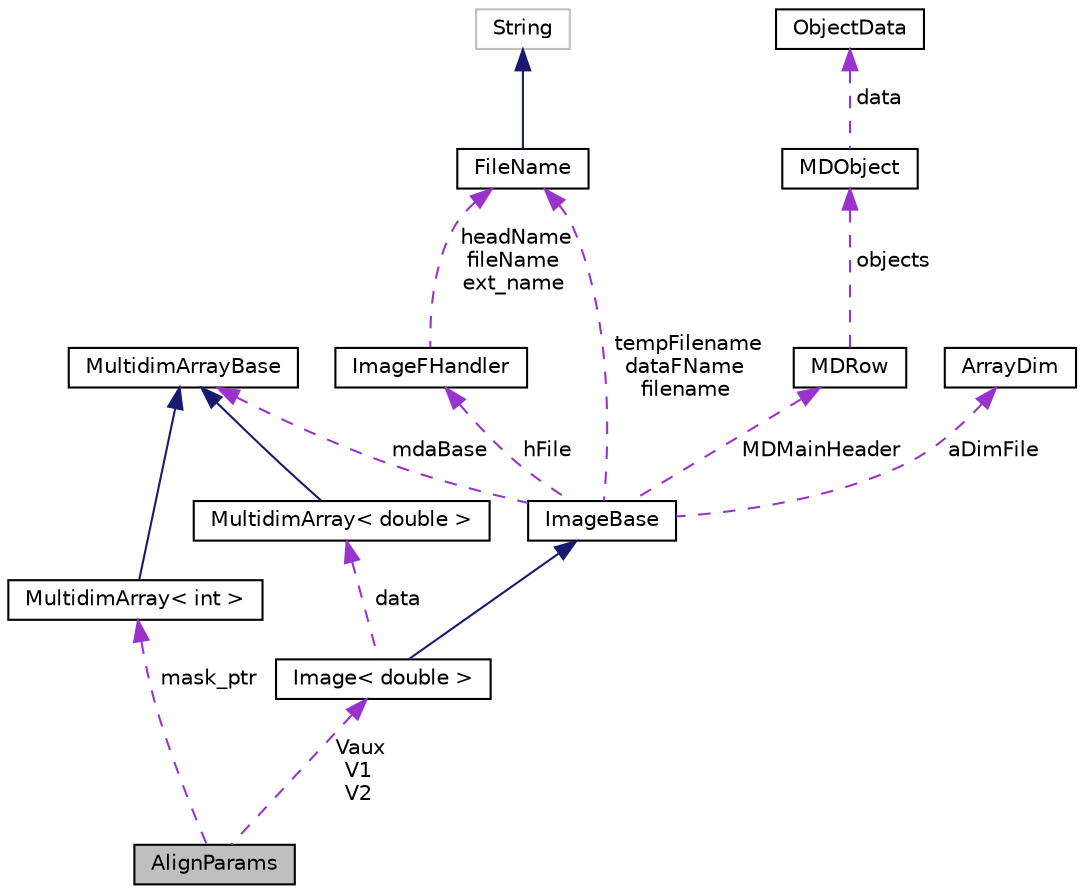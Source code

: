 digraph "AlignParams"
{
  edge [fontname="Helvetica",fontsize="10",labelfontname="Helvetica",labelfontsize="10"];
  node [fontname="Helvetica",fontsize="10",shape=record];
  Node1 [label="AlignParams",height=0.2,width=0.4,color="black", fillcolor="grey75", style="filled", fontcolor="black"];
  Node2 -> Node1 [dir="back",color="darkorchid3",fontsize="10",style="dashed",label=" Vaux\nV1\nV2" ,fontname="Helvetica"];
  Node2 [label="Image\< double \>",height=0.2,width=0.4,color="black", fillcolor="white", style="filled",URL="$classImage.html"];
  Node3 -> Node2 [dir="back",color="midnightblue",fontsize="10",style="solid",fontname="Helvetica"];
  Node3 [label="ImageBase",height=0.2,width=0.4,color="black", fillcolor="white", style="filled",URL="$classImageBase.html",tooltip="Image base class. "];
  Node4 -> Node3 [dir="back",color="darkorchid3",fontsize="10",style="dashed",label=" mdaBase" ,fontname="Helvetica"];
  Node4 [label="MultidimArrayBase",height=0.2,width=0.4,color="black", fillcolor="white", style="filled",URL="$classMultidimArrayBase.html"];
  Node5 -> Node3 [dir="back",color="darkorchid3",fontsize="10",style="dashed",label=" hFile" ,fontname="Helvetica"];
  Node5 [label="ImageFHandler",height=0.2,width=0.4,color="black", fillcolor="white", style="filled",URL="$structImageFHandler.html"];
  Node6 -> Node5 [dir="back",color="darkorchid3",fontsize="10",style="dashed",label=" headName\nfileName\next_name" ,fontname="Helvetica"];
  Node6 [label="FileName",height=0.2,width=0.4,color="black", fillcolor="white", style="filled",URL="$classFileName.html"];
  Node7 -> Node6 [dir="back",color="midnightblue",fontsize="10",style="solid",fontname="Helvetica"];
  Node7 [label="String",height=0.2,width=0.4,color="grey75", fillcolor="white", style="filled"];
  Node8 -> Node3 [dir="back",color="darkorchid3",fontsize="10",style="dashed",label=" MDMainHeader" ,fontname="Helvetica"];
  Node8 [label="MDRow",height=0.2,width=0.4,color="black", fillcolor="white", style="filled",URL="$classMDRow.html"];
  Node9 -> Node8 [dir="back",color="darkorchid3",fontsize="10",style="dashed",label=" objects" ,fontname="Helvetica"];
  Node9 [label="MDObject",height=0.2,width=0.4,color="black", fillcolor="white", style="filled",URL="$classMDObject.html"];
  Node10 -> Node9 [dir="back",color="darkorchid3",fontsize="10",style="dashed",label=" data" ,fontname="Helvetica"];
  Node10 [label="ObjectData",height=0.2,width=0.4,color="black", fillcolor="white", style="filled",URL="$unionObjectData.html"];
  Node11 -> Node3 [dir="back",color="darkorchid3",fontsize="10",style="dashed",label=" aDimFile" ,fontname="Helvetica"];
  Node11 [label="ArrayDim",height=0.2,width=0.4,color="black", fillcolor="white", style="filled",URL="$structArrayDim.html"];
  Node6 -> Node3 [dir="back",color="darkorchid3",fontsize="10",style="dashed",label=" tempFilename\ndataFName\nfilename" ,fontname="Helvetica"];
  Node12 -> Node2 [dir="back",color="darkorchid3",fontsize="10",style="dashed",label=" data" ,fontname="Helvetica"];
  Node12 [label="MultidimArray\< double \>",height=0.2,width=0.4,color="black", fillcolor="white", style="filled",URL="$classMultidimArray.html"];
  Node4 -> Node12 [dir="back",color="midnightblue",fontsize="10",style="solid",fontname="Helvetica"];
  Node13 -> Node1 [dir="back",color="darkorchid3",fontsize="10",style="dashed",label=" mask_ptr" ,fontname="Helvetica"];
  Node13 [label="MultidimArray\< int \>",height=0.2,width=0.4,color="black", fillcolor="white", style="filled",URL="$classMultidimArray.html"];
  Node4 -> Node13 [dir="back",color="midnightblue",fontsize="10",style="solid",fontname="Helvetica"];
}
